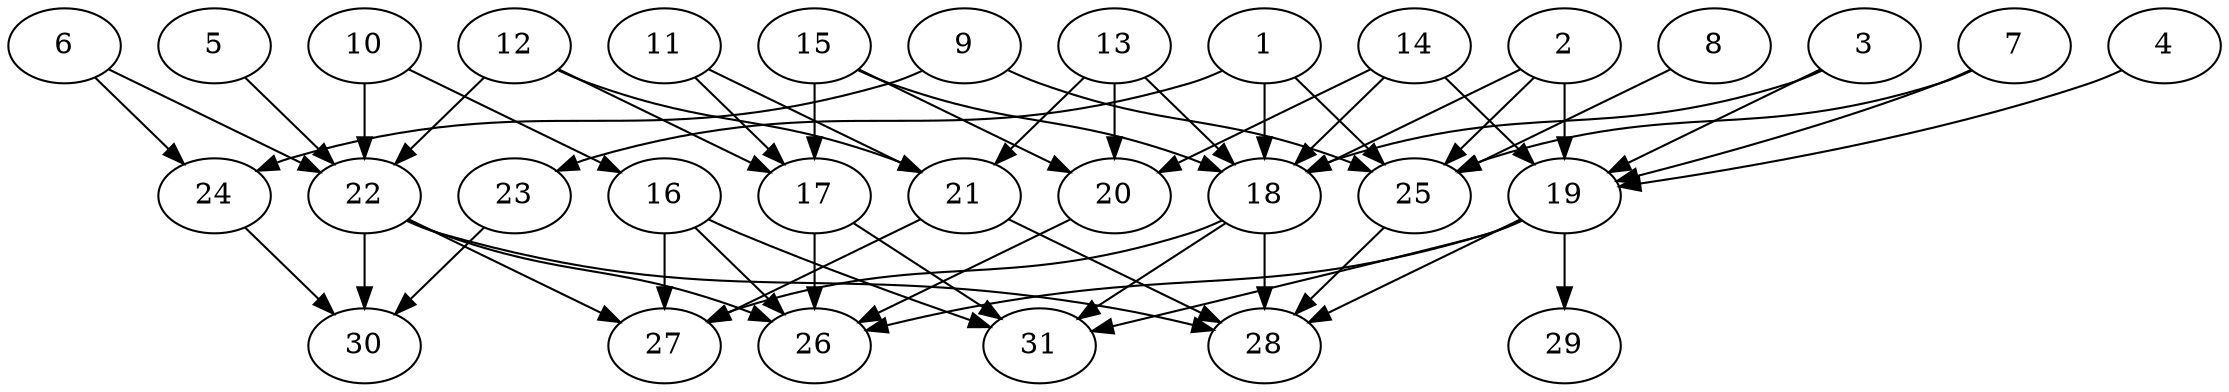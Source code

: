 // DAG (tier=2-normal, mode=compute, n=31, ccr=0.353, fat=0.700, density=0.453, regular=0.461, jump=0.153, mindata=524288, maxdata=8388608)
// DAG automatically generated by daggen at Sun Aug 24 16:33:33 2025
// /home/ermia/Project/Environments/daggen/bin/daggen --dot --ccr 0.353 --fat 0.700 --regular 0.461 --density 0.453 --jump 0.153 --mindata 524288 --maxdata 8388608 -n 31 
digraph G {
  1 [size="125014400552967077888", alpha="0.12", expect_size="62507200276483538944"]
  1 -> 18 [size ="200015360294912"]
  1 -> 23 [size ="200015360294912"]
  1 -> 25 [size ="200015360294912"]
  2 [size="12968640123102906", alpha="0.10", expect_size="6484320061551453"]
  2 -> 18 [size ="514559093768192"]
  2 -> 19 [size ="514559093768192"]
  2 -> 25 [size ="514559093768192"]
  3 [size="20554406631497548", alpha="0.04", expect_size="10277203315748774"]
  3 -> 18 [size ="15928993513472"]
  3 -> 19 [size ="15928993513472"]
  4 [size="181283907552925088", alpha="0.03", expect_size="90641953776462544"]
  4 -> 19 [size ="175348616527872"]
  5 [size="611458493945724928", alpha="0.18", expect_size="305729246972862464"]
  5 -> 22 [size ="341774446886912"]
  6 [size="6140179002520674", alpha="0.01", expect_size="3070089501260337"]
  6 -> 22 [size ="137526203383808"]
  6 -> 24 [size ="137526203383808"]
  7 [size="46036680704000000000", alpha="0.19", expect_size="23018340352000000000"]
  7 -> 19 [size ="102760448000000"]
  7 -> 25 [size ="102760448000000"]
  8 [size="468835407956557888", alpha="0.03", expect_size="234417703978278944"]
  8 -> 25 [size ="213422427865088"]
  9 [size="3219738762764362", alpha="0.14", expect_size="1609869381382181"]
  9 -> 24 [size ="346071427448832"]
  9 -> 25 [size ="346071427448832"]
  10 [size="47430784752004072", alpha="0.09", expect_size="23715392376002036"]
  10 -> 16 [size ="78035025920000"]
  10 -> 22 [size ="78035025920000"]
  11 [size="5772937308482062", alpha="0.01", expect_size="2886468654241031"]
  11 -> 17 [size ="175962796851200"]
  11 -> 21 [size ="175962796851200"]
  12 [size="233788612056243503104", alpha="0.10", expect_size="116894306028121751552"]
  12 -> 17 [size ="303602648219648"]
  12 -> 21 [size ="303602648219648"]
  12 -> 22 [size ="303602648219648"]
  13 [size="5756949729303674", alpha="0.10", expect_size="2878474864651837"]
  13 -> 18 [size ="3371851317248"]
  13 -> 20 [size ="3371851317248"]
  13 -> 21 [size ="3371851317248"]
  14 [size="24182096341107736576", alpha="0.14", expect_size="12091048170553868288"]
  14 -> 18 [size ="66898947473408"]
  14 -> 19 [size ="66898947473408"]
  14 -> 20 [size ="66898947473408"]
  15 [size="103630141299697385472", alpha="0.02", expect_size="51815070649848692736"]
  15 -> 17 [size ="176501085437952"]
  15 -> 18 [size ="176501085437952"]
  15 -> 20 [size ="176501085437952"]
  16 [size="3741194848282485", alpha="0.06", expect_size="1870597424141242"]
  16 -> 26 [size ="180136599093248"]
  16 -> 27 [size ="180136599093248"]
  16 -> 31 [size ="180136599093248"]
  17 [size="507571975420699", alpha="0.12", expect_size="253785987710349"]
  17 -> 26 [size ="49983361384448"]
  17 -> 31 [size ="49983361384448"]
  18 [size="473100444244841", alpha="0.14", expect_size="236550222122420"]
  18 -> 27 [size ="22617062899712"]
  18 -> 28 [size ="22617062899712"]
  18 -> 31 [size ="22617062899712"]
  19 [size="197283732976041984000", alpha="0.08", expect_size="98641866488020992000"]
  19 -> 26 [size ="271113309388800"]
  19 -> 28 [size ="271113309388800"]
  19 -> 29 [size ="271113309388800"]
  19 -> 31 [size ="271113309388800"]
  20 [size="1004605975954581", alpha="0.03", expect_size="502302987977290"]
  20 -> 26 [size ="16230958235648"]
  21 [size="150020594450516934656", alpha="0.18", expect_size="75010297225258467328"]
  21 -> 27 [size ="225869318586368"]
  21 -> 28 [size ="225869318586368"]
  22 [size="1129438866478989312", alpha="0.12", expect_size="564719433239494656"]
  22 -> 26 [size ="8676244979712"]
  22 -> 27 [size ="8676244979712"]
  22 -> 28 [size ="8676244979712"]
  22 -> 30 [size ="8676244979712"]
  23 [size="482220818600283865088", alpha="0.09", expect_size="241110409300141932544"]
  23 -> 30 [size ="491949614170112"]
  24 [size="396207956483578496", alpha="0.14", expect_size="198103978241789248"]
  24 -> 30 [size ="141012500480000"]
  25 [size="10799003328475184", alpha="0.04", expect_size="5399501664237592"]
  25 -> 28 [size ="5195643748352"]
  26 [size="5110225811803534", alpha="0.14", expect_size="2555112905901767"]
  27 [size="1043340037518108928", alpha="0.02", expect_size="521670018759054464"]
  28 [size="118450634981705252864", alpha="0.03", expect_size="59225317490852626432"]
  29 [size="13132496513412366336", alpha="0.06", expect_size="6566248256706183168"]
  30 [size="1119350553821869696", alpha="0.18", expect_size="559675276910934848"]
  31 [size="462472393934862548992", alpha="0.08", expect_size="231236196967431274496"]
}